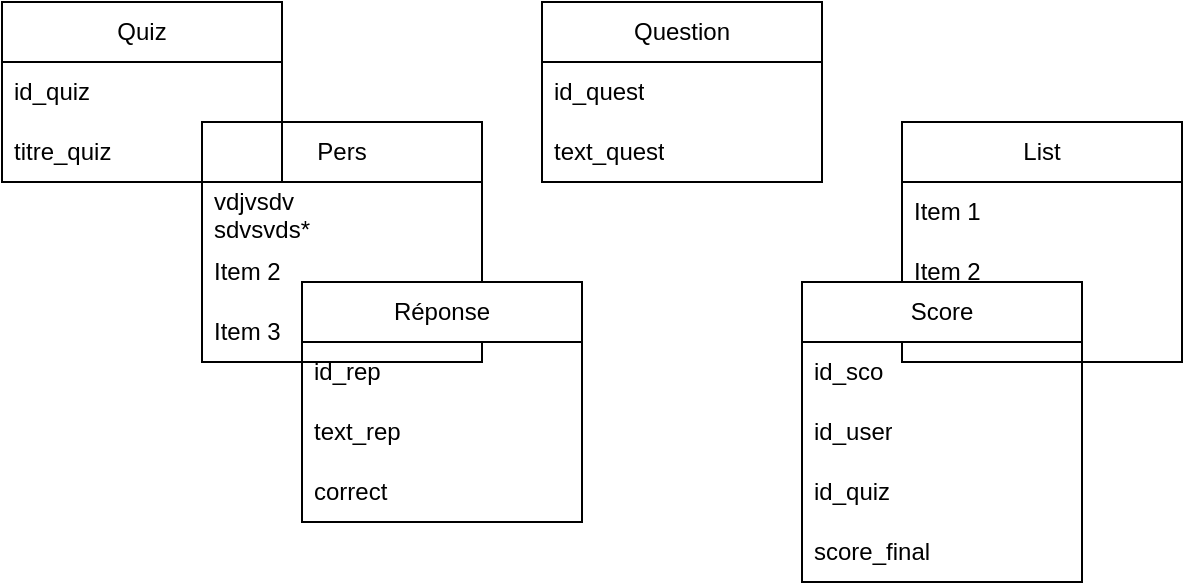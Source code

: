 <mxfile version="22.0.5" type="github">
  <diagram name="Page-1" id="UFJu97HvRUOwNE9ePPy3">
    <mxGraphModel dx="880" dy="488" grid="1" gridSize="10" guides="1" tooltips="1" connect="1" arrows="1" fold="1" page="1" pageScale="1" pageWidth="827" pageHeight="1169" math="0" shadow="0">
      <root>
        <mxCell id="0" />
        <mxCell id="1" parent="0" />
        <mxCell id="J501dMw7pWe0rvSiqkgO-1" value="Pers" style="swimlane;fontStyle=0;childLayout=stackLayout;horizontal=1;startSize=30;horizontalStack=0;resizeParent=1;resizeParentMax=0;resizeLast=0;collapsible=1;marginBottom=0;whiteSpace=wrap;html=1;" parent="1" vertex="1">
          <mxGeometry x="110" y="80" width="140" height="120" as="geometry" />
        </mxCell>
        <mxCell id="J501dMw7pWe0rvSiqkgO-2" value="&lt;div&gt;vdjvsdv&lt;/div&gt;&lt;div&gt;sdvsvds*&lt;br&gt;&lt;/div&gt;" style="text;strokeColor=none;fillColor=none;align=left;verticalAlign=middle;spacingLeft=4;spacingRight=4;overflow=hidden;points=[[0,0.5],[1,0.5]];portConstraint=eastwest;rotatable=0;whiteSpace=wrap;html=1;" parent="J501dMw7pWe0rvSiqkgO-1" vertex="1">
          <mxGeometry y="30" width="140" height="30" as="geometry" />
        </mxCell>
        <mxCell id="J501dMw7pWe0rvSiqkgO-3" value="Item 2" style="text;strokeColor=none;fillColor=none;align=left;verticalAlign=middle;spacingLeft=4;spacingRight=4;overflow=hidden;points=[[0,0.5],[1,0.5]];portConstraint=eastwest;rotatable=0;whiteSpace=wrap;html=1;" parent="J501dMw7pWe0rvSiqkgO-1" vertex="1">
          <mxGeometry y="60" width="140" height="30" as="geometry" />
        </mxCell>
        <mxCell id="J501dMw7pWe0rvSiqkgO-4" value="Item 3" style="text;strokeColor=none;fillColor=none;align=left;verticalAlign=middle;spacingLeft=4;spacingRight=4;overflow=hidden;points=[[0,0.5],[1,0.5]];portConstraint=eastwest;rotatable=0;whiteSpace=wrap;html=1;" parent="J501dMw7pWe0rvSiqkgO-1" vertex="1">
          <mxGeometry y="90" width="140" height="30" as="geometry" />
        </mxCell>
        <mxCell id="YePCgza7I4EGfurpcm7z-1" value="List" style="swimlane;fontStyle=0;childLayout=stackLayout;horizontal=1;startSize=30;horizontalStack=0;resizeParent=1;resizeParentMax=0;resizeLast=0;collapsible=1;marginBottom=0;whiteSpace=wrap;html=1;" parent="1" vertex="1">
          <mxGeometry x="460" y="80" width="140" height="120" as="geometry" />
        </mxCell>
        <mxCell id="YePCgza7I4EGfurpcm7z-2" value="Item 1" style="text;strokeColor=none;fillColor=none;align=left;verticalAlign=middle;spacingLeft=4;spacingRight=4;overflow=hidden;points=[[0,0.5],[1,0.5]];portConstraint=eastwest;rotatable=0;whiteSpace=wrap;html=1;" parent="YePCgza7I4EGfurpcm7z-1" vertex="1">
          <mxGeometry y="30" width="140" height="30" as="geometry" />
        </mxCell>
        <mxCell id="YePCgza7I4EGfurpcm7z-3" value="Item 2" style="text;strokeColor=none;fillColor=none;align=left;verticalAlign=middle;spacingLeft=4;spacingRight=4;overflow=hidden;points=[[0,0.5],[1,0.5]];portConstraint=eastwest;rotatable=0;whiteSpace=wrap;html=1;" parent="YePCgza7I4EGfurpcm7z-1" vertex="1">
          <mxGeometry y="60" width="140" height="30" as="geometry" />
        </mxCell>
        <mxCell id="YePCgza7I4EGfurpcm7z-4" value="Item 3" style="text;strokeColor=none;fillColor=none;align=left;verticalAlign=middle;spacingLeft=4;spacingRight=4;overflow=hidden;points=[[0,0.5],[1,0.5]];portConstraint=eastwest;rotatable=0;whiteSpace=wrap;html=1;" parent="YePCgza7I4EGfurpcm7z-1" vertex="1">
          <mxGeometry y="90" width="140" height="30" as="geometry" />
        </mxCell>
        <mxCell id="z03NvMZPknzm_3UlsVg8-1" value="Question" style="swimlane;fontStyle=0;childLayout=stackLayout;horizontal=1;startSize=30;horizontalStack=0;resizeParent=1;resizeParentMax=0;resizeLast=0;collapsible=1;marginBottom=0;whiteSpace=wrap;html=1;" vertex="1" parent="1">
          <mxGeometry x="280" y="20" width="140" height="90" as="geometry" />
        </mxCell>
        <mxCell id="z03NvMZPknzm_3UlsVg8-2" value="id_quest" style="text;strokeColor=none;fillColor=none;align=left;verticalAlign=middle;spacingLeft=4;spacingRight=4;overflow=hidden;points=[[0,0.5],[1,0.5]];portConstraint=eastwest;rotatable=0;whiteSpace=wrap;html=1;" vertex="1" parent="z03NvMZPknzm_3UlsVg8-1">
          <mxGeometry y="30" width="140" height="30" as="geometry" />
        </mxCell>
        <mxCell id="z03NvMZPknzm_3UlsVg8-3" value="text_quest" style="text;strokeColor=none;fillColor=none;align=left;verticalAlign=middle;spacingLeft=4;spacingRight=4;overflow=hidden;points=[[0,0.5],[1,0.5]];portConstraint=eastwest;rotatable=0;whiteSpace=wrap;html=1;" vertex="1" parent="z03NvMZPknzm_3UlsVg8-1">
          <mxGeometry y="60" width="140" height="30" as="geometry" />
        </mxCell>
        <mxCell id="z03NvMZPknzm_3UlsVg8-5" value="Quiz" style="swimlane;fontStyle=0;childLayout=stackLayout;horizontal=1;startSize=30;horizontalStack=0;resizeParent=1;resizeParentMax=0;resizeLast=0;collapsible=1;marginBottom=0;whiteSpace=wrap;html=1;" vertex="1" parent="1">
          <mxGeometry x="10" y="20" width="140" height="90" as="geometry" />
        </mxCell>
        <mxCell id="z03NvMZPknzm_3UlsVg8-6" value="id_quiz" style="text;strokeColor=none;fillColor=none;align=left;verticalAlign=middle;spacingLeft=4;spacingRight=4;overflow=hidden;points=[[0,0.5],[1,0.5]];portConstraint=eastwest;rotatable=0;whiteSpace=wrap;html=1;" vertex="1" parent="z03NvMZPknzm_3UlsVg8-5">
          <mxGeometry y="30" width="140" height="30" as="geometry" />
        </mxCell>
        <mxCell id="z03NvMZPknzm_3UlsVg8-7" value="titre_quiz" style="text;strokeColor=none;fillColor=none;align=left;verticalAlign=middle;spacingLeft=4;spacingRight=4;overflow=hidden;points=[[0,0.5],[1,0.5]];portConstraint=eastwest;rotatable=0;whiteSpace=wrap;html=1;" vertex="1" parent="z03NvMZPknzm_3UlsVg8-5">
          <mxGeometry y="60" width="140" height="30" as="geometry" />
        </mxCell>
        <mxCell id="z03NvMZPknzm_3UlsVg8-9" value="Réponse" style="swimlane;fontStyle=0;childLayout=stackLayout;horizontal=1;startSize=30;horizontalStack=0;resizeParent=1;resizeParentMax=0;resizeLast=0;collapsible=1;marginBottom=0;whiteSpace=wrap;html=1;" vertex="1" parent="1">
          <mxGeometry x="160" y="160" width="140" height="120" as="geometry" />
        </mxCell>
        <mxCell id="z03NvMZPknzm_3UlsVg8-10" value="id_rep" style="text;strokeColor=none;fillColor=none;align=left;verticalAlign=middle;spacingLeft=4;spacingRight=4;overflow=hidden;points=[[0,0.5],[1,0.5]];portConstraint=eastwest;rotatable=0;whiteSpace=wrap;html=1;" vertex="1" parent="z03NvMZPknzm_3UlsVg8-9">
          <mxGeometry y="30" width="140" height="30" as="geometry" />
        </mxCell>
        <mxCell id="z03NvMZPknzm_3UlsVg8-11" value="text_rep" style="text;strokeColor=none;fillColor=none;align=left;verticalAlign=middle;spacingLeft=4;spacingRight=4;overflow=hidden;points=[[0,0.5],[1,0.5]];portConstraint=eastwest;rotatable=0;whiteSpace=wrap;html=1;" vertex="1" parent="z03NvMZPknzm_3UlsVg8-9">
          <mxGeometry y="60" width="140" height="30" as="geometry" />
        </mxCell>
        <mxCell id="z03NvMZPknzm_3UlsVg8-12" value="correct" style="text;strokeColor=none;fillColor=none;align=left;verticalAlign=middle;spacingLeft=4;spacingRight=4;overflow=hidden;points=[[0,0.5],[1,0.5]];portConstraint=eastwest;rotatable=0;whiteSpace=wrap;html=1;" vertex="1" parent="z03NvMZPknzm_3UlsVg8-9">
          <mxGeometry y="90" width="140" height="30" as="geometry" />
        </mxCell>
        <mxCell id="z03NvMZPknzm_3UlsVg8-13" value="Score" style="swimlane;fontStyle=0;childLayout=stackLayout;horizontal=1;startSize=30;horizontalStack=0;resizeParent=1;resizeParentMax=0;resizeLast=0;collapsible=1;marginBottom=0;whiteSpace=wrap;html=1;" vertex="1" parent="1">
          <mxGeometry x="410" y="160" width="140" height="150" as="geometry" />
        </mxCell>
        <mxCell id="z03NvMZPknzm_3UlsVg8-14" value="id_sco" style="text;strokeColor=none;fillColor=none;align=left;verticalAlign=middle;spacingLeft=4;spacingRight=4;overflow=hidden;points=[[0,0.5],[1,0.5]];portConstraint=eastwest;rotatable=0;whiteSpace=wrap;html=1;" vertex="1" parent="z03NvMZPknzm_3UlsVg8-13">
          <mxGeometry y="30" width="140" height="30" as="geometry" />
        </mxCell>
        <mxCell id="z03NvMZPknzm_3UlsVg8-15" value="id_user" style="text;strokeColor=none;fillColor=none;align=left;verticalAlign=middle;spacingLeft=4;spacingRight=4;overflow=hidden;points=[[0,0.5],[1,0.5]];portConstraint=eastwest;rotatable=0;whiteSpace=wrap;html=1;" vertex="1" parent="z03NvMZPknzm_3UlsVg8-13">
          <mxGeometry y="60" width="140" height="30" as="geometry" />
        </mxCell>
        <mxCell id="z03NvMZPknzm_3UlsVg8-16" value="id_quiz" style="text;strokeColor=none;fillColor=none;align=left;verticalAlign=middle;spacingLeft=4;spacingRight=4;overflow=hidden;points=[[0,0.5],[1,0.5]];portConstraint=eastwest;rotatable=0;whiteSpace=wrap;html=1;" vertex="1" parent="z03NvMZPknzm_3UlsVg8-13">
          <mxGeometry y="90" width="140" height="30" as="geometry" />
        </mxCell>
        <mxCell id="z03NvMZPknzm_3UlsVg8-17" value="score_final" style="text;strokeColor=none;fillColor=none;align=left;verticalAlign=middle;spacingLeft=4;spacingRight=4;overflow=hidden;points=[[0,0.5],[1,0.5]];portConstraint=eastwest;rotatable=0;whiteSpace=wrap;html=1;" vertex="1" parent="z03NvMZPknzm_3UlsVg8-13">
          <mxGeometry y="120" width="140" height="30" as="geometry" />
        </mxCell>
      </root>
    </mxGraphModel>
  </diagram>
</mxfile>
